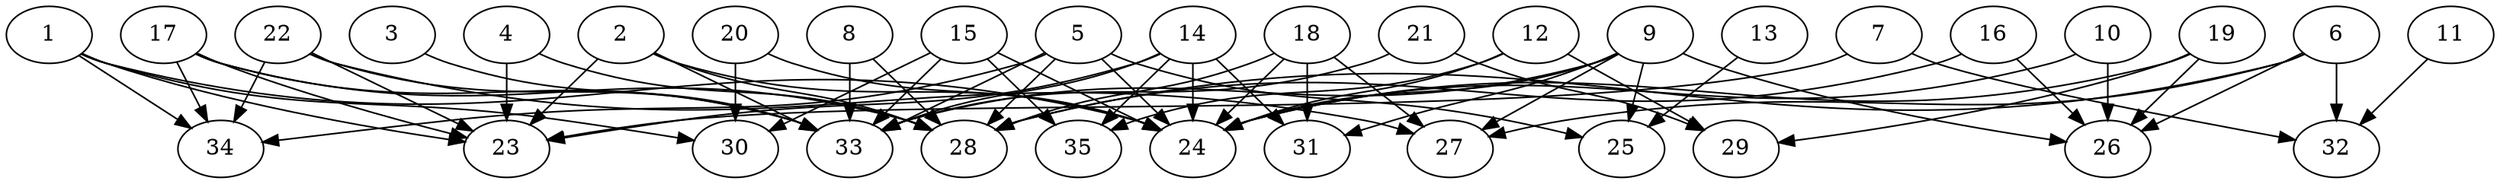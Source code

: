 // DAG automatically generated by daggen at Thu Oct  3 14:05:37 2019
// ./daggen --dot -n 35 --ccr 0.3 --fat 0.9 --regular 0.7 --density 0.5 --mindata 5242880 --maxdata 52428800 
digraph G {
  1 [size="22456320", alpha="0.13", expect_size="6736896"] 
  1 -> 23 [size ="6736896"]
  1 -> 24 [size ="6736896"]
  1 -> 30 [size ="6736896"]
  1 -> 34 [size ="6736896"]
  2 [size="47083520", alpha="0.00", expect_size="14125056"] 
  2 -> 23 [size ="14125056"]
  2 -> 24 [size ="14125056"]
  2 -> 28 [size ="14125056"]
  2 -> 33 [size ="14125056"]
  3 [size="140800000", alpha="0.02", expect_size="42240000"] 
  3 -> 33 [size ="42240000"]
  4 [size="160686080", alpha="0.15", expect_size="48205824"] 
  4 -> 23 [size ="48205824"]
  4 -> 28 [size ="48205824"]
  5 [size="72161280", alpha="0.19", expect_size="21648384"] 
  5 -> 24 [size ="21648384"]
  5 -> 25 [size ="21648384"]
  5 -> 28 [size ="21648384"]
  5 -> 33 [size ="21648384"]
  5 -> 34 [size ="21648384"]
  6 [size="59477333", alpha="0.20", expect_size="17843200"] 
  6 -> 26 [size ="17843200"]
  6 -> 27 [size ="17843200"]
  6 -> 28 [size ="17843200"]
  6 -> 32 [size ="17843200"]
  7 [size="162061653", alpha="0.09", expect_size="48618496"] 
  7 -> 23 [size ="48618496"]
  7 -> 32 [size ="48618496"]
  8 [size="168540160", alpha="0.15", expect_size="50562048"] 
  8 -> 28 [size ="50562048"]
  8 -> 33 [size ="50562048"]
  9 [size="93921280", alpha="0.10", expect_size="28176384"] 
  9 -> 24 [size ="28176384"]
  9 -> 25 [size ="28176384"]
  9 -> 26 [size ="28176384"]
  9 -> 27 [size ="28176384"]
  9 -> 31 [size ="28176384"]
  9 -> 33 [size ="28176384"]
  10 [size="163413333", alpha="0.17", expect_size="49024000"] 
  10 -> 24 [size ="49024000"]
  10 -> 26 [size ="49024000"]
  11 [size="154118827", alpha="0.09", expect_size="46235648"] 
  11 -> 32 [size ="46235648"]
  12 [size="101331627", alpha="0.06", expect_size="30399488"] 
  12 -> 24 [size ="30399488"]
  12 -> 29 [size ="30399488"]
  12 -> 35 [size ="30399488"]
  13 [size="104188587", alpha="0.08", expect_size="31256576"] 
  13 -> 25 [size ="31256576"]
  14 [size="120528213", alpha="0.20", expect_size="36158464"] 
  14 -> 23 [size ="36158464"]
  14 -> 24 [size ="36158464"]
  14 -> 31 [size ="36158464"]
  14 -> 33 [size ="36158464"]
  14 -> 35 [size ="36158464"]
  15 [size="78277973", alpha="0.03", expect_size="23483392"] 
  15 -> 24 [size ="23483392"]
  15 -> 30 [size ="23483392"]
  15 -> 33 [size ="23483392"]
  15 -> 35 [size ="23483392"]
  16 [size="72731307", alpha="0.03", expect_size="21819392"] 
  16 -> 26 [size ="21819392"]
  16 -> 28 [size ="21819392"]
  17 [size="70980267", alpha="0.14", expect_size="21294080"] 
  17 -> 23 [size ="21294080"]
  17 -> 28 [size ="21294080"]
  17 -> 33 [size ="21294080"]
  17 -> 34 [size ="21294080"]
  18 [size="141219840", alpha="0.15", expect_size="42365952"] 
  18 -> 24 [size ="42365952"]
  18 -> 27 [size ="42365952"]
  18 -> 28 [size ="42365952"]
  18 -> 31 [size ="42365952"]
  19 [size="101154133", alpha="0.08", expect_size="30346240"] 
  19 -> 24 [size ="30346240"]
  19 -> 26 [size ="30346240"]
  19 -> 29 [size ="30346240"]
  20 [size="19176107", alpha="0.01", expect_size="5752832"] 
  20 -> 24 [size ="5752832"]
  20 -> 30 [size ="5752832"]
  21 [size="154419200", alpha="0.15", expect_size="46325760"] 
  21 -> 29 [size ="46325760"]
  21 -> 33 [size ="46325760"]
  22 [size="71260160", alpha="0.13", expect_size="21378048"] 
  22 -> 23 [size ="21378048"]
  22 -> 27 [size ="21378048"]
  22 -> 33 [size ="21378048"]
  22 -> 34 [size ="21378048"]
  23 [size="115073707", alpha="0.06", expect_size="34522112"] 
  24 [size="22862507", alpha="0.18", expect_size="6858752"] 
  25 [size="22685013", alpha="0.17", expect_size="6805504"] 
  26 [size="48384000", alpha="0.01", expect_size="14515200"] 
  27 [size="73690453", alpha="0.03", expect_size="22107136"] 
  28 [size="24763733", alpha="0.05", expect_size="7429120"] 
  29 [size="141499733", alpha="0.16", expect_size="42449920"] 
  30 [size="44765867", alpha="0.06", expect_size="13429760"] 
  31 [size="53572267", alpha="0.13", expect_size="16071680"] 
  32 [size="172905813", alpha="0.11", expect_size="51871744"] 
  33 [size="117797547", alpha="0.00", expect_size="35339264"] 
  34 [size="168864427", alpha="0.02", expect_size="50659328"] 
  35 [size="154736640", alpha="0.12", expect_size="46420992"] 
}
